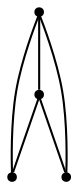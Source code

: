 digraph G {
0 [shape=point, label="1"];
1 [shape=point, label="2"];
2 [shape=point, label="3"];
3 [shape=point, label="4"];
0 -> 1 [ dir="none"];
0 -> 2 [ dir="none"];
0 -> 3 [ dir="none"];
1 -> 2 [ dir="none"];
1 -> 3 [ dir="none"];
}
